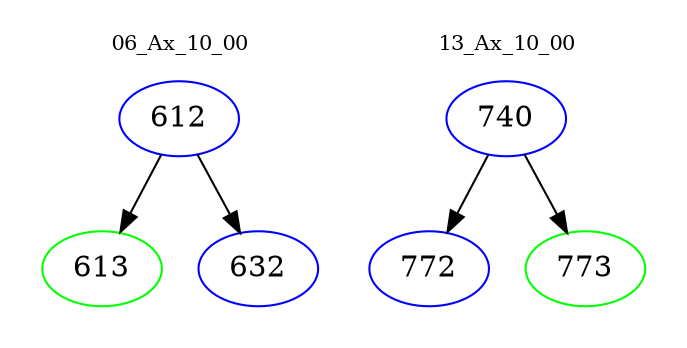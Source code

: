 digraph{
subgraph cluster_0 {
color = white
label = "06_Ax_10_00";
fontsize=10;
T0_612 [label="612", color="blue"]
T0_612 -> T0_613 [color="black"]
T0_613 [label="613", color="green"]
T0_612 -> T0_632 [color="black"]
T0_632 [label="632", color="blue"]
}
subgraph cluster_1 {
color = white
label = "13_Ax_10_00";
fontsize=10;
T1_740 [label="740", color="blue"]
T1_740 -> T1_772 [color="black"]
T1_772 [label="772", color="blue"]
T1_740 -> T1_773 [color="black"]
T1_773 [label="773", color="green"]
}
}
